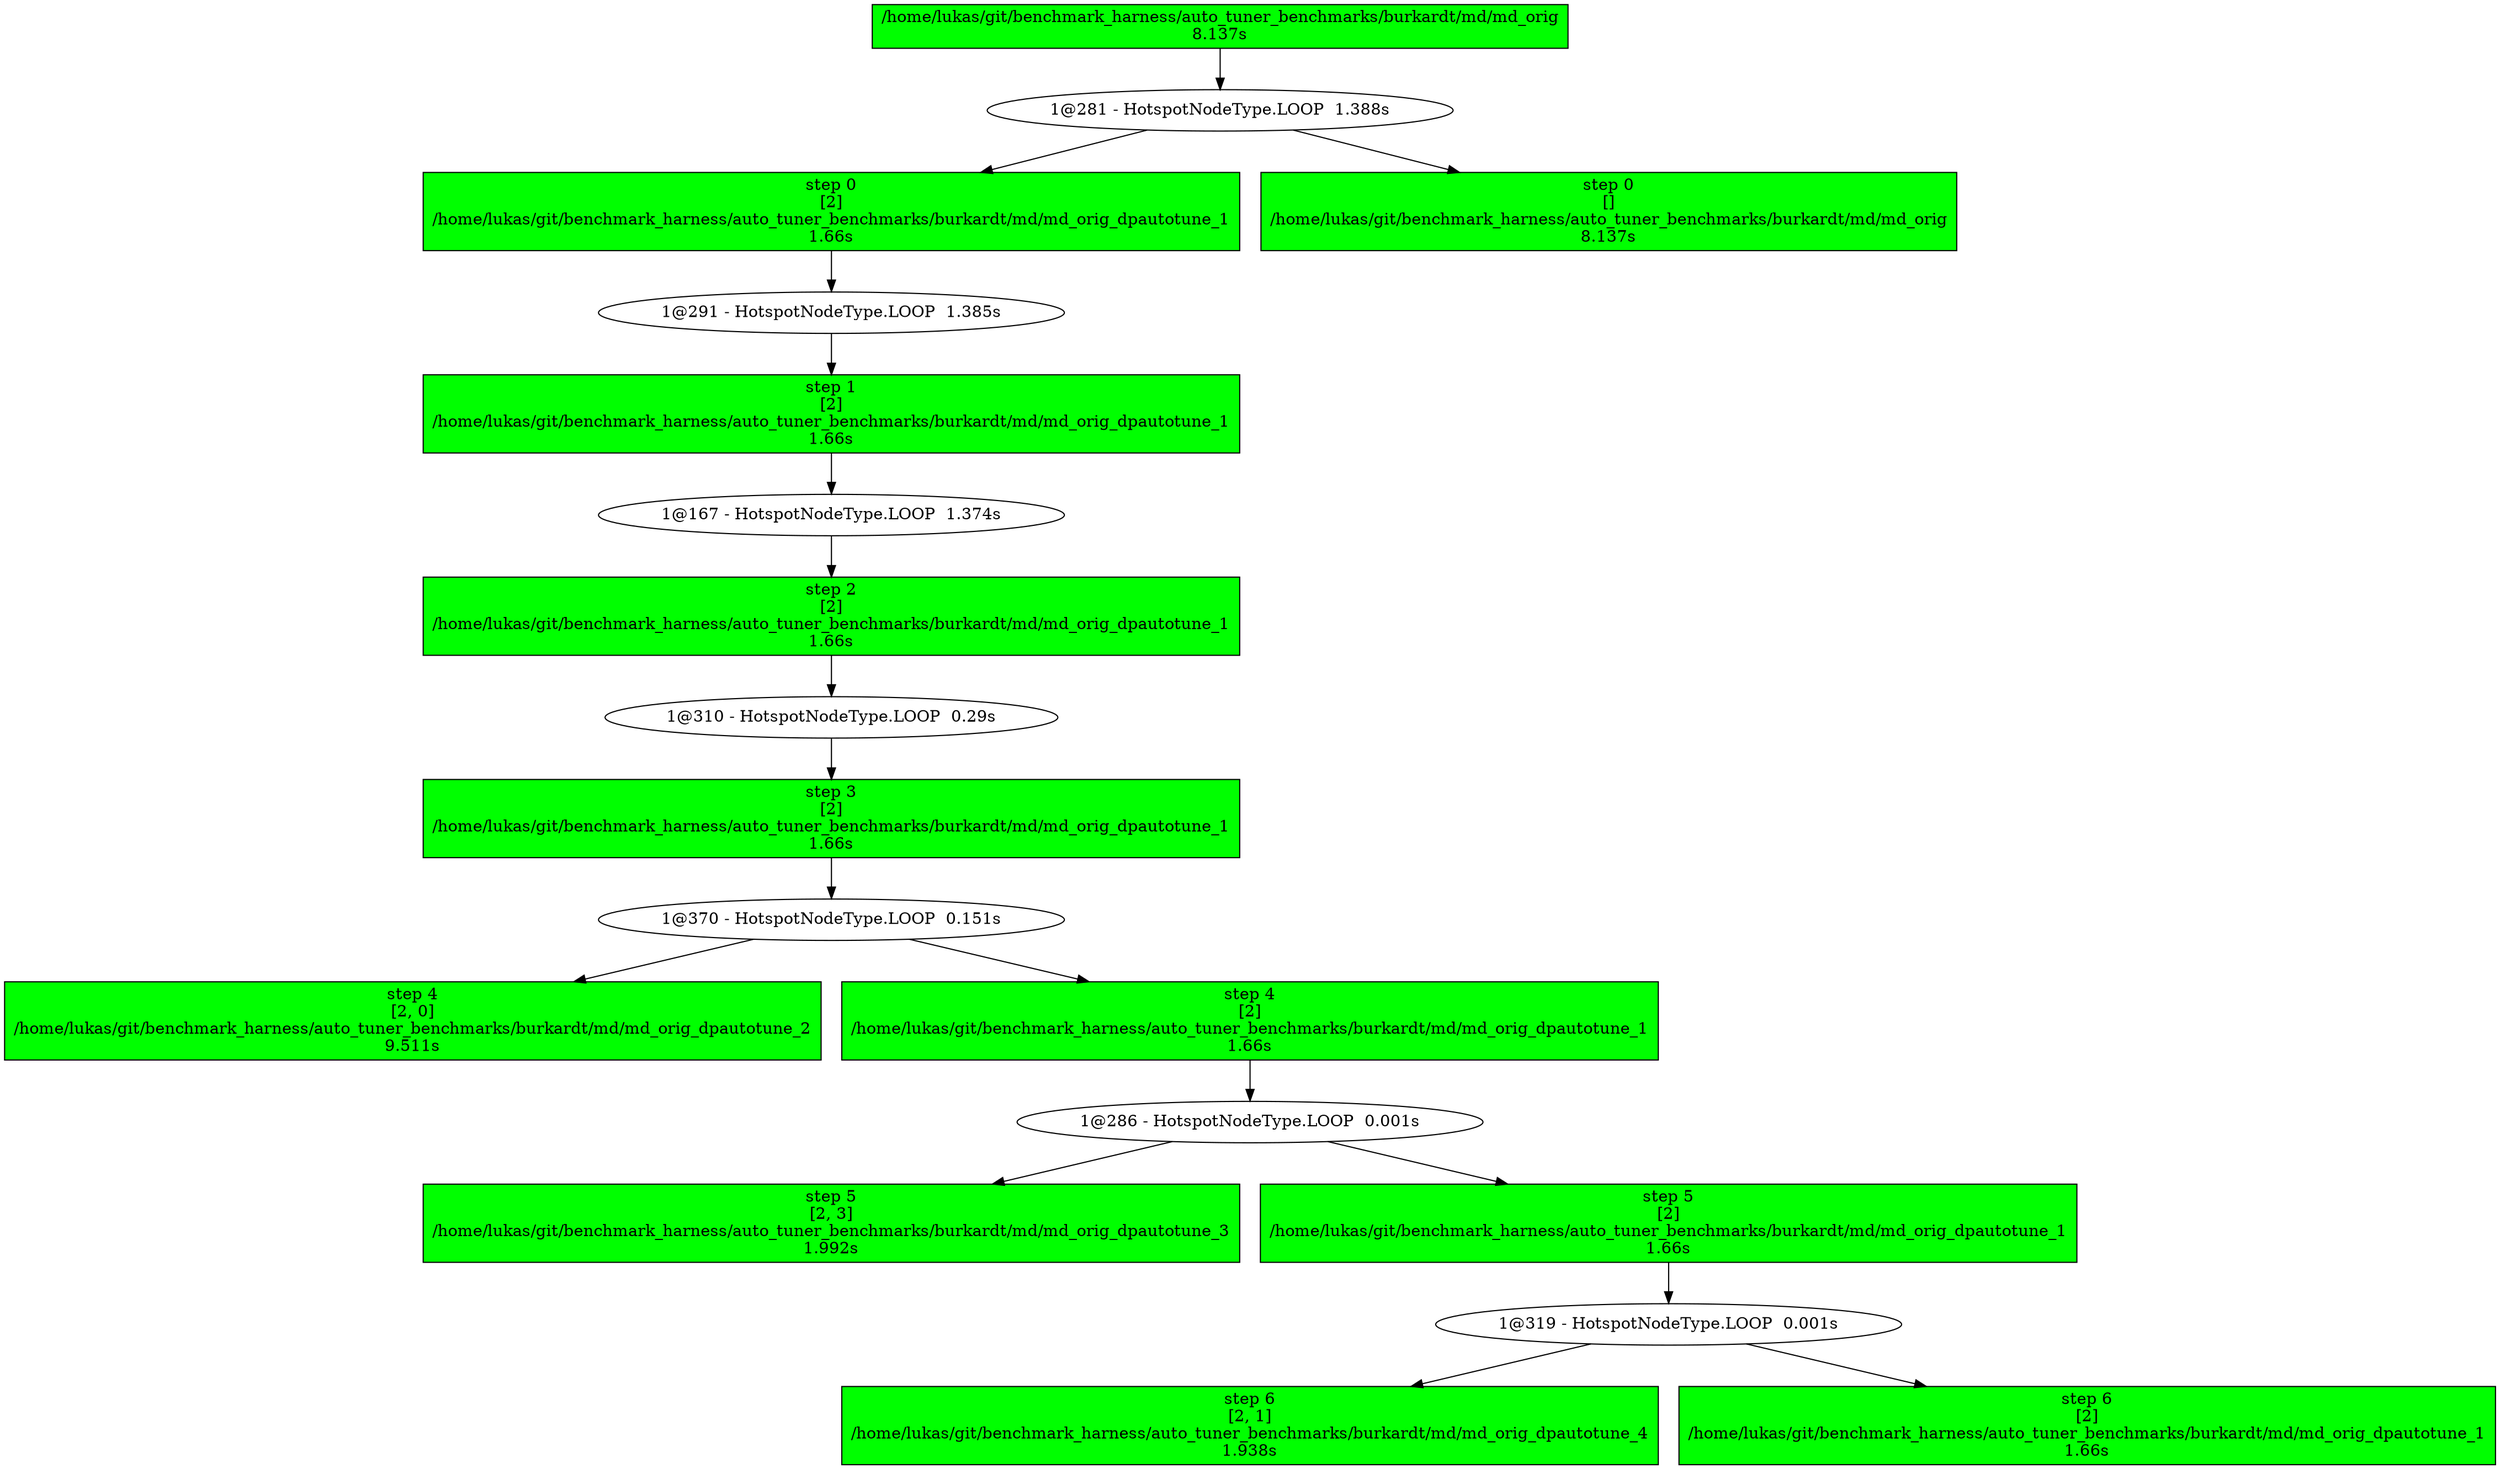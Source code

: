 strict digraph  {
"/home/lukas/git/benchmark_harness/auto_tuner_benchmarks/burkardt/md/md_orig\n8.137s" [color=black, fillcolor=green, style=filled, shape=box];
"1@281 - HotspotNodeType.LOOP  1.388s" [color=black, fillcolor=white, style=filled];
"step 0\n[2]\n/home/lukas/git/benchmark_harness/auto_tuner_benchmarks/burkardt/md/md_orig_dpautotune_1\n1.66s" [color=black, fillcolor=green, shape=box, style=filled];
"step 0\n[]\n/home/lukas/git/benchmark_harness/auto_tuner_benchmarks/burkardt/md/md_orig\n8.137s" [color=black, fillcolor=green, shape=box, style=filled];
"1@291 - HotspotNodeType.LOOP  1.385s" [color=black, fillcolor=white, style=filled];
"step 1\n[2]\n/home/lukas/git/benchmark_harness/auto_tuner_benchmarks/burkardt/md/md_orig_dpautotune_1\n1.66s" [color=black, fillcolor=green, shape=box, style=filled];
"1@167 - HotspotNodeType.LOOP  1.374s" [color=black, fillcolor=white, style=filled];
"step 2\n[2]\n/home/lukas/git/benchmark_harness/auto_tuner_benchmarks/burkardt/md/md_orig_dpautotune_1\n1.66s" [color=black, fillcolor=green, shape=box, style=filled];
"1@310 - HotspotNodeType.LOOP  0.29s" [color=black, fillcolor=white, style=filled];
"step 3\n[2]\n/home/lukas/git/benchmark_harness/auto_tuner_benchmarks/burkardt/md/md_orig_dpautotune_1\n1.66s" [color=black, fillcolor=green, shape=box, style=filled];
"1@370 - HotspotNodeType.LOOP  0.151s" [color=black, fillcolor=white, style=filled];
"step 4\n[2, 0]\n/home/lukas/git/benchmark_harness/auto_tuner_benchmarks/burkardt/md/md_orig_dpautotune_2\n9.511s" [color=black, fillcolor=green, shape=box, style=filled];
"step 4\n[2]\n/home/lukas/git/benchmark_harness/auto_tuner_benchmarks/burkardt/md/md_orig_dpautotune_1\n1.66s" [color=black, fillcolor=green, shape=box, style=filled];
"1@286 - HotspotNodeType.LOOP  0.001s" [color=black, fillcolor=white, style=filled];
"step 5\n[2, 3]\n/home/lukas/git/benchmark_harness/auto_tuner_benchmarks/burkardt/md/md_orig_dpautotune_3\n1.992s" [color=black, fillcolor=green, shape=box, style=filled];
"step 5\n[2]\n/home/lukas/git/benchmark_harness/auto_tuner_benchmarks/burkardt/md/md_orig_dpautotune_1\n1.66s" [color=black, fillcolor=green, shape=box, style=filled];
"1@319 - HotspotNodeType.LOOP  0.001s" [color=black, fillcolor=white, style=filled];
"step 6\n[2, 1]\n/home/lukas/git/benchmark_harness/auto_tuner_benchmarks/burkardt/md/md_orig_dpautotune_4\n1.938s" [color=black, fillcolor=green, shape=box, style=filled];
"step 6\n[2]\n/home/lukas/git/benchmark_harness/auto_tuner_benchmarks/burkardt/md/md_orig_dpautotune_1\n1.66s" [color=black, fillcolor=green, shape=box, style=filled];
"/home/lukas/git/benchmark_harness/auto_tuner_benchmarks/burkardt/md/md_orig\n8.137s" -> "1@281 - HotspotNodeType.LOOP  1.388s";
"1@281 - HotspotNodeType.LOOP  1.388s" -> "step 0\n[2]\n/home/lukas/git/benchmark_harness/auto_tuner_benchmarks/burkardt/md/md_orig_dpautotune_1\n1.66s";
"1@281 - HotspotNodeType.LOOP  1.388s" -> "step 0\n[]\n/home/lukas/git/benchmark_harness/auto_tuner_benchmarks/burkardt/md/md_orig\n8.137s";
"step 0\n[2]\n/home/lukas/git/benchmark_harness/auto_tuner_benchmarks/burkardt/md/md_orig_dpautotune_1\n1.66s" -> "1@291 - HotspotNodeType.LOOP  1.385s";
"1@291 - HotspotNodeType.LOOP  1.385s" -> "step 1\n[2]\n/home/lukas/git/benchmark_harness/auto_tuner_benchmarks/burkardt/md/md_orig_dpautotune_1\n1.66s";
"step 1\n[2]\n/home/lukas/git/benchmark_harness/auto_tuner_benchmarks/burkardt/md/md_orig_dpautotune_1\n1.66s" -> "1@167 - HotspotNodeType.LOOP  1.374s";
"1@167 - HotspotNodeType.LOOP  1.374s" -> "step 2\n[2]\n/home/lukas/git/benchmark_harness/auto_tuner_benchmarks/burkardt/md/md_orig_dpautotune_1\n1.66s";
"step 2\n[2]\n/home/lukas/git/benchmark_harness/auto_tuner_benchmarks/burkardt/md/md_orig_dpautotune_1\n1.66s" -> "1@310 - HotspotNodeType.LOOP  0.29s";
"1@310 - HotspotNodeType.LOOP  0.29s" -> "step 3\n[2]\n/home/lukas/git/benchmark_harness/auto_tuner_benchmarks/burkardt/md/md_orig_dpautotune_1\n1.66s";
"step 3\n[2]\n/home/lukas/git/benchmark_harness/auto_tuner_benchmarks/burkardt/md/md_orig_dpautotune_1\n1.66s" -> "1@370 - HotspotNodeType.LOOP  0.151s";
"1@370 - HotspotNodeType.LOOP  0.151s" -> "step 4\n[2, 0]\n/home/lukas/git/benchmark_harness/auto_tuner_benchmarks/burkardt/md/md_orig_dpautotune_2\n9.511s";
"1@370 - HotspotNodeType.LOOP  0.151s" -> "step 4\n[2]\n/home/lukas/git/benchmark_harness/auto_tuner_benchmarks/burkardt/md/md_orig_dpautotune_1\n1.66s";
"step 4\n[2]\n/home/lukas/git/benchmark_harness/auto_tuner_benchmarks/burkardt/md/md_orig_dpautotune_1\n1.66s" -> "1@286 - HotspotNodeType.LOOP  0.001s";
"1@286 - HotspotNodeType.LOOP  0.001s" -> "step 5\n[2, 3]\n/home/lukas/git/benchmark_harness/auto_tuner_benchmarks/burkardt/md/md_orig_dpautotune_3\n1.992s";
"1@286 - HotspotNodeType.LOOP  0.001s" -> "step 5\n[2]\n/home/lukas/git/benchmark_harness/auto_tuner_benchmarks/burkardt/md/md_orig_dpautotune_1\n1.66s";
"step 5\n[2]\n/home/lukas/git/benchmark_harness/auto_tuner_benchmarks/burkardt/md/md_orig_dpautotune_1\n1.66s" -> "1@319 - HotspotNodeType.LOOP  0.001s";
"1@319 - HotspotNodeType.LOOP  0.001s" -> "step 6\n[2, 1]\n/home/lukas/git/benchmark_harness/auto_tuner_benchmarks/burkardt/md/md_orig_dpautotune_4\n1.938s";
"1@319 - HotspotNodeType.LOOP  0.001s" -> "step 6\n[2]\n/home/lukas/git/benchmark_harness/auto_tuner_benchmarks/burkardt/md/md_orig_dpautotune_1\n1.66s";
}
